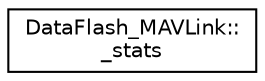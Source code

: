 digraph "Graphical Class Hierarchy"
{
 // INTERACTIVE_SVG=YES
  edge [fontname="Helvetica",fontsize="10",labelfontname="Helvetica",labelfontsize="10"];
  node [fontname="Helvetica",fontsize="10",shape=record];
  rankdir="LR";
  Node1 [label="DataFlash_MAVLink::\l_stats",height=0.2,width=0.4,color="black", fillcolor="white", style="filled",URL="$structDataFlash__MAVLink_1_1__stats.html"];
}
